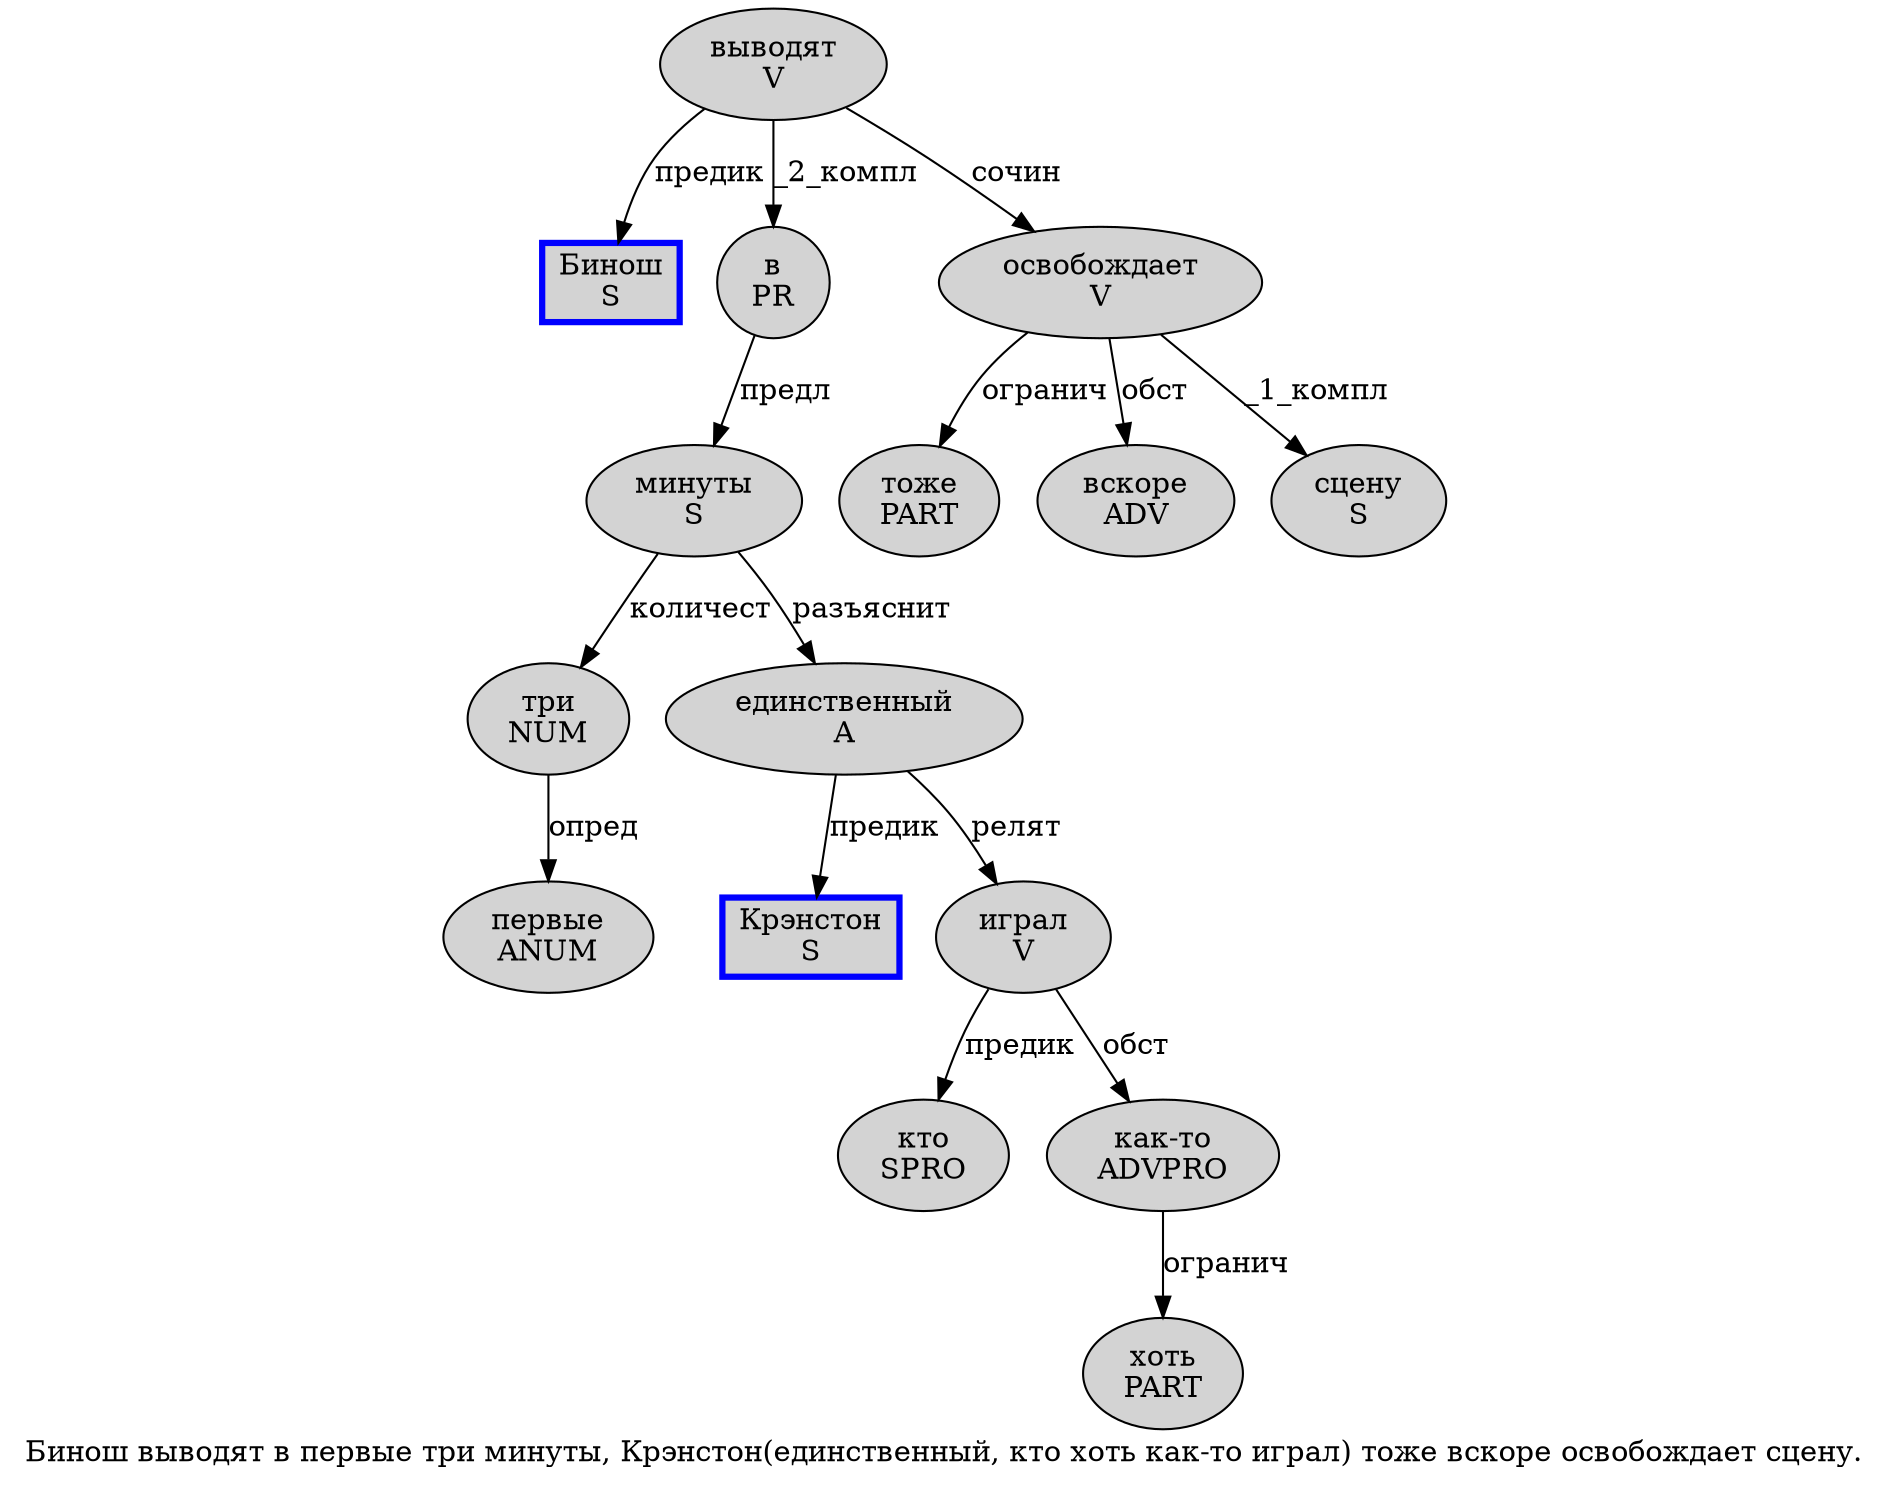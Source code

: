digraph SENTENCE_4959 {
	graph [label="Бинош выводят в первые три минуты, Крэнстон(единственный, кто хоть как-то играл) тоже вскоре освобождает сцену."]
	node [style=filled]
		0 [label="Бинош
S" color=blue fillcolor=lightgray penwidth=3 shape=box]
		1 [label="выводят
V" color="" fillcolor=lightgray penwidth=1 shape=ellipse]
		2 [label="в
PR" color="" fillcolor=lightgray penwidth=1 shape=ellipse]
		3 [label="первые
ANUM" color="" fillcolor=lightgray penwidth=1 shape=ellipse]
		4 [label="три
NUM" color="" fillcolor=lightgray penwidth=1 shape=ellipse]
		5 [label="минуты
S" color="" fillcolor=lightgray penwidth=1 shape=ellipse]
		7 [label="Крэнстон
S" color=blue fillcolor=lightgray penwidth=3 shape=box]
		9 [label="единственный
A" color="" fillcolor=lightgray penwidth=1 shape=ellipse]
		11 [label="кто
SPRO" color="" fillcolor=lightgray penwidth=1 shape=ellipse]
		12 [label="хоть
PART" color="" fillcolor=lightgray penwidth=1 shape=ellipse]
		13 [label="как-то
ADVPRO" color="" fillcolor=lightgray penwidth=1 shape=ellipse]
		14 [label="играл
V" color="" fillcolor=lightgray penwidth=1 shape=ellipse]
		16 [label="тоже
PART" color="" fillcolor=lightgray penwidth=1 shape=ellipse]
		17 [label="вскоре
ADV" color="" fillcolor=lightgray penwidth=1 shape=ellipse]
		18 [label="освобождает
V" color="" fillcolor=lightgray penwidth=1 shape=ellipse]
		19 [label="сцену
S" color="" fillcolor=lightgray penwidth=1 shape=ellipse]
			13 -> 12 [label="огранич"]
			14 -> 11 [label="предик"]
			14 -> 13 [label="обст"]
			5 -> 4 [label="количест"]
			5 -> 9 [label="разъяснит"]
			2 -> 5 [label="предл"]
			9 -> 7 [label="предик"]
			9 -> 14 [label="релят"]
			4 -> 3 [label="опред"]
			1 -> 0 [label="предик"]
			1 -> 2 [label="_2_компл"]
			1 -> 18 [label="сочин"]
			18 -> 16 [label="огранич"]
			18 -> 17 [label="обст"]
			18 -> 19 [label="_1_компл"]
}